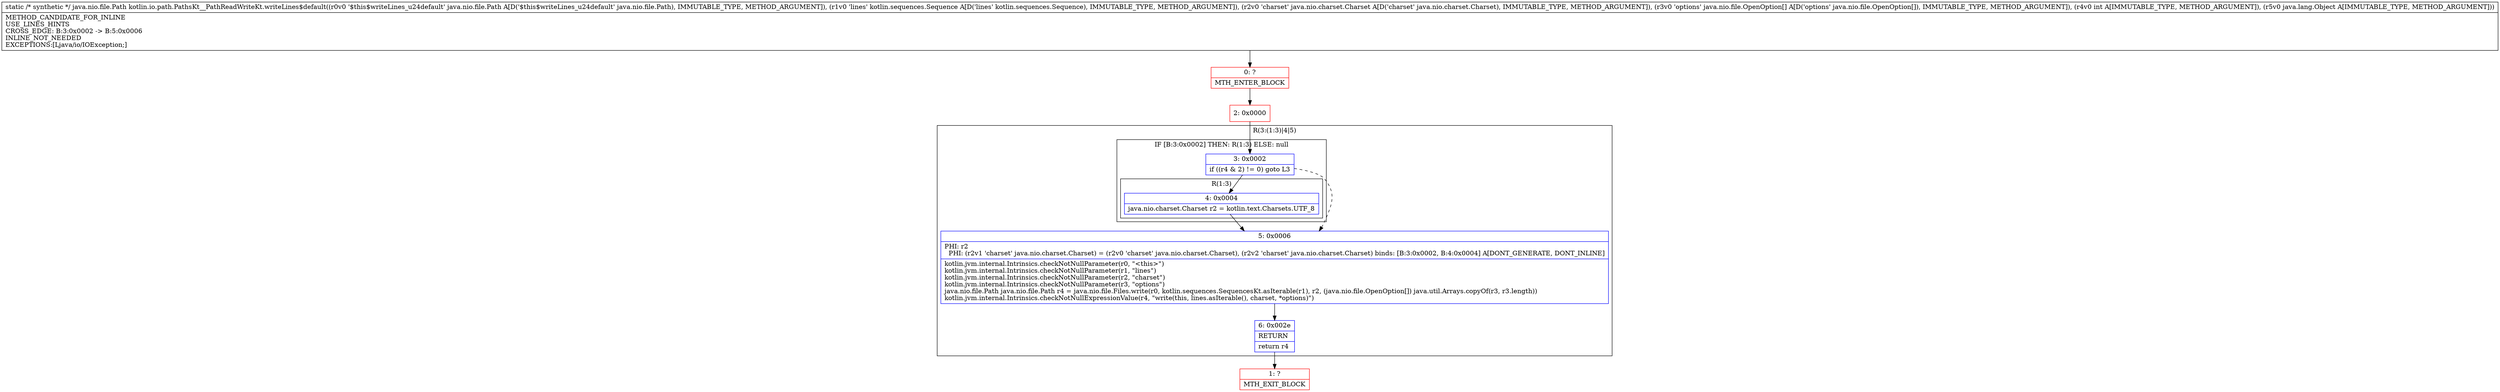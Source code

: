 digraph "CFG forkotlin.io.path.PathsKt__PathReadWriteKt.writeLines$default(Ljava\/nio\/file\/Path;Lkotlin\/sequences\/Sequence;Ljava\/nio\/charset\/Charset;[Ljava\/nio\/file\/OpenOption;ILjava\/lang\/Object;)Ljava\/nio\/file\/Path;" {
subgraph cluster_Region_1386034874 {
label = "R(3:(1:3)|4|5)";
node [shape=record,color=blue];
subgraph cluster_IfRegion_139999926 {
label = "IF [B:3:0x0002] THEN: R(1:3) ELSE: null";
node [shape=record,color=blue];
Node_3 [shape=record,label="{3\:\ 0x0002|if ((r4 & 2) != 0) goto L3\l}"];
subgraph cluster_Region_2134866064 {
label = "R(1:3)";
node [shape=record,color=blue];
Node_4 [shape=record,label="{4\:\ 0x0004|java.nio.charset.Charset r2 = kotlin.text.Charsets.UTF_8\l}"];
}
}
Node_5 [shape=record,label="{5\:\ 0x0006|PHI: r2 \l  PHI: (r2v1 'charset' java.nio.charset.Charset) = (r2v0 'charset' java.nio.charset.Charset), (r2v2 'charset' java.nio.charset.Charset) binds: [B:3:0x0002, B:4:0x0004] A[DONT_GENERATE, DONT_INLINE]\l|kotlin.jvm.internal.Intrinsics.checkNotNullParameter(r0, \"\<this\>\")\lkotlin.jvm.internal.Intrinsics.checkNotNullParameter(r1, \"lines\")\lkotlin.jvm.internal.Intrinsics.checkNotNullParameter(r2, \"charset\")\lkotlin.jvm.internal.Intrinsics.checkNotNullParameter(r3, \"options\")\ljava.nio.file.Path java.nio.file.Path r4 = java.nio.file.Files.write(r0, kotlin.sequences.SequencesKt.asIterable(r1), r2, (java.nio.file.OpenOption[]) java.util.Arrays.copyOf(r3, r3.length))\lkotlin.jvm.internal.Intrinsics.checkNotNullExpressionValue(r4, \"write(this, lines.asIterable(), charset, *options)\")\l}"];
Node_6 [shape=record,label="{6\:\ 0x002e|RETURN\l|return r4\l}"];
}
Node_0 [shape=record,color=red,label="{0\:\ ?|MTH_ENTER_BLOCK\l}"];
Node_2 [shape=record,color=red,label="{2\:\ 0x0000}"];
Node_1 [shape=record,color=red,label="{1\:\ ?|MTH_EXIT_BLOCK\l}"];
MethodNode[shape=record,label="{static \/* synthetic *\/ java.nio.file.Path kotlin.io.path.PathsKt__PathReadWriteKt.writeLines$default((r0v0 '$this$writeLines_u24default' java.nio.file.Path A[D('$this$writeLines_u24default' java.nio.file.Path), IMMUTABLE_TYPE, METHOD_ARGUMENT]), (r1v0 'lines' kotlin.sequences.Sequence A[D('lines' kotlin.sequences.Sequence), IMMUTABLE_TYPE, METHOD_ARGUMENT]), (r2v0 'charset' java.nio.charset.Charset A[D('charset' java.nio.charset.Charset), IMMUTABLE_TYPE, METHOD_ARGUMENT]), (r3v0 'options' java.nio.file.OpenOption[] A[D('options' java.nio.file.OpenOption[]), IMMUTABLE_TYPE, METHOD_ARGUMENT]), (r4v0 int A[IMMUTABLE_TYPE, METHOD_ARGUMENT]), (r5v0 java.lang.Object A[IMMUTABLE_TYPE, METHOD_ARGUMENT]))  | METHOD_CANDIDATE_FOR_INLINE\lUSE_LINES_HINTS\lCROSS_EDGE: B:3:0x0002 \-\> B:5:0x0006\lINLINE_NOT_NEEDED\lEXCEPTIONS:[Ljava\/io\/IOException;]\l}"];
MethodNode -> Node_0;Node_3 -> Node_4;
Node_3 -> Node_5[style=dashed];
Node_4 -> Node_5;
Node_5 -> Node_6;
Node_6 -> Node_1;
Node_0 -> Node_2;
Node_2 -> Node_3;
}

